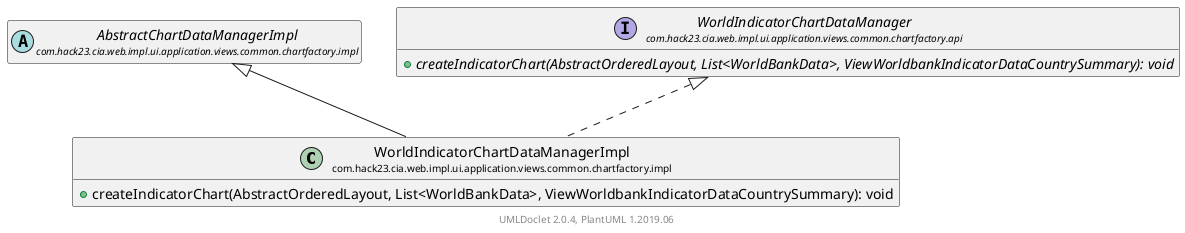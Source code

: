 @startuml
    set namespaceSeparator none
    hide empty fields
    hide empty methods

    class "<size:14>WorldIndicatorChartDataManagerImpl\n<size:10>com.hack23.cia.web.impl.ui.application.views.common.chartfactory.impl" as com.hack23.cia.web.impl.ui.application.views.common.chartfactory.impl.WorldIndicatorChartDataManagerImpl [[WorldIndicatorChartDataManagerImpl.html]] {
        +createIndicatorChart(AbstractOrderedLayout, List<WorldBankData>, ViewWorldbankIndicatorDataCountrySummary): void
    }

    abstract class "<size:14>AbstractChartDataManagerImpl\n<size:10>com.hack23.cia.web.impl.ui.application.views.common.chartfactory.impl" as com.hack23.cia.web.impl.ui.application.views.common.chartfactory.impl.AbstractChartDataManagerImpl [[AbstractChartDataManagerImpl.html]]
    interface "<size:14>WorldIndicatorChartDataManager\n<size:10>com.hack23.cia.web.impl.ui.application.views.common.chartfactory.api" as com.hack23.cia.web.impl.ui.application.views.common.chartfactory.api.WorldIndicatorChartDataManager [[../api/WorldIndicatorChartDataManager.html]] {
        {abstract} +createIndicatorChart(AbstractOrderedLayout, List<WorldBankData>, ViewWorldbankIndicatorDataCountrySummary): void
    }

    com.hack23.cia.web.impl.ui.application.views.common.chartfactory.impl.AbstractChartDataManagerImpl <|-- com.hack23.cia.web.impl.ui.application.views.common.chartfactory.impl.WorldIndicatorChartDataManagerImpl
    com.hack23.cia.web.impl.ui.application.views.common.chartfactory.api.WorldIndicatorChartDataManager <|.. com.hack23.cia.web.impl.ui.application.views.common.chartfactory.impl.WorldIndicatorChartDataManagerImpl

    center footer UMLDoclet 2.0.4, PlantUML 1.2019.06
@enduml
